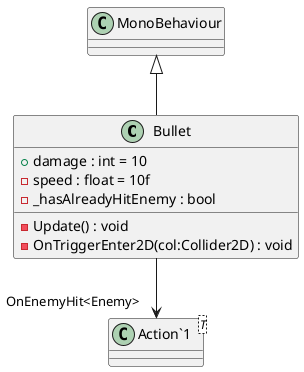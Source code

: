 @startuml
class Bullet {
    + damage : int = 10
    - speed : float = 10f
    - _hasAlreadyHitEnemy : bool
    - Update() : void
    - OnTriggerEnter2D(col:Collider2D) : void
}
class "Action`1"<T> {
}
MonoBehaviour <|-- Bullet
Bullet --> "OnEnemyHit<Enemy>" "Action`1"
@enduml
